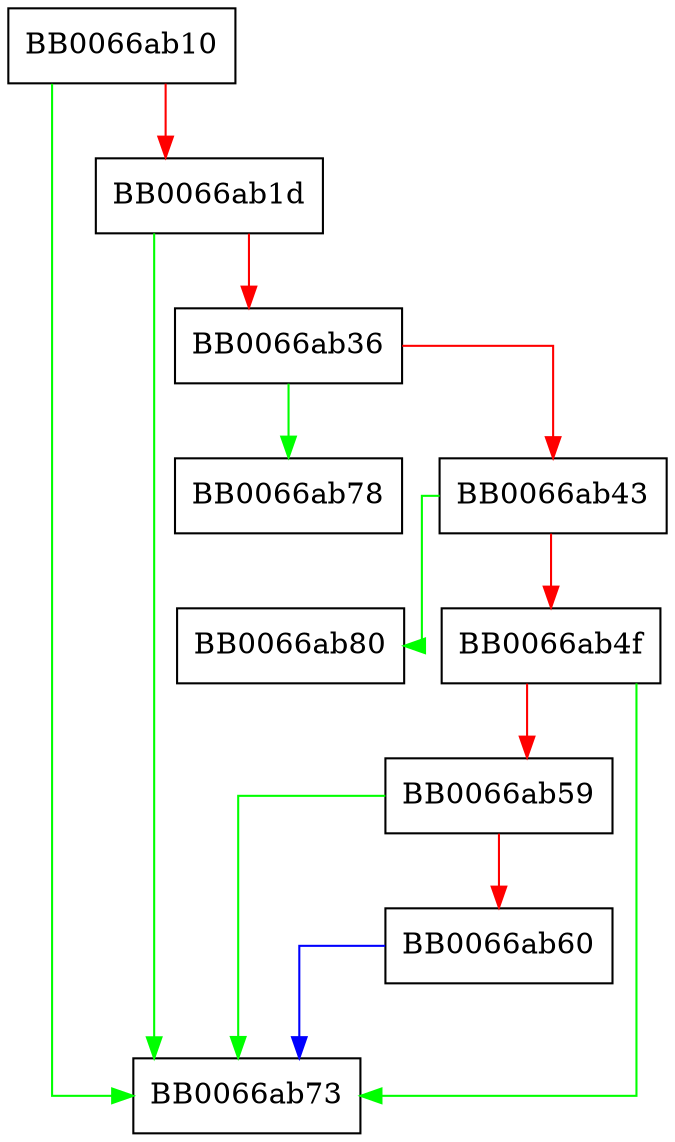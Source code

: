 digraph X509_check_ca {
  node [shape="box"];
  graph [splines=ortho];
  BB0066ab10 -> BB0066ab73 [color="green"];
  BB0066ab10 -> BB0066ab1d [color="red"];
  BB0066ab1d -> BB0066ab73 [color="green"];
  BB0066ab1d -> BB0066ab36 [color="red"];
  BB0066ab36 -> BB0066ab78 [color="green"];
  BB0066ab36 -> BB0066ab43 [color="red"];
  BB0066ab43 -> BB0066ab80 [color="green"];
  BB0066ab43 -> BB0066ab4f [color="red"];
  BB0066ab4f -> BB0066ab73 [color="green"];
  BB0066ab4f -> BB0066ab59 [color="red"];
  BB0066ab59 -> BB0066ab73 [color="green"];
  BB0066ab59 -> BB0066ab60 [color="red"];
  BB0066ab60 -> BB0066ab73 [color="blue"];
}
